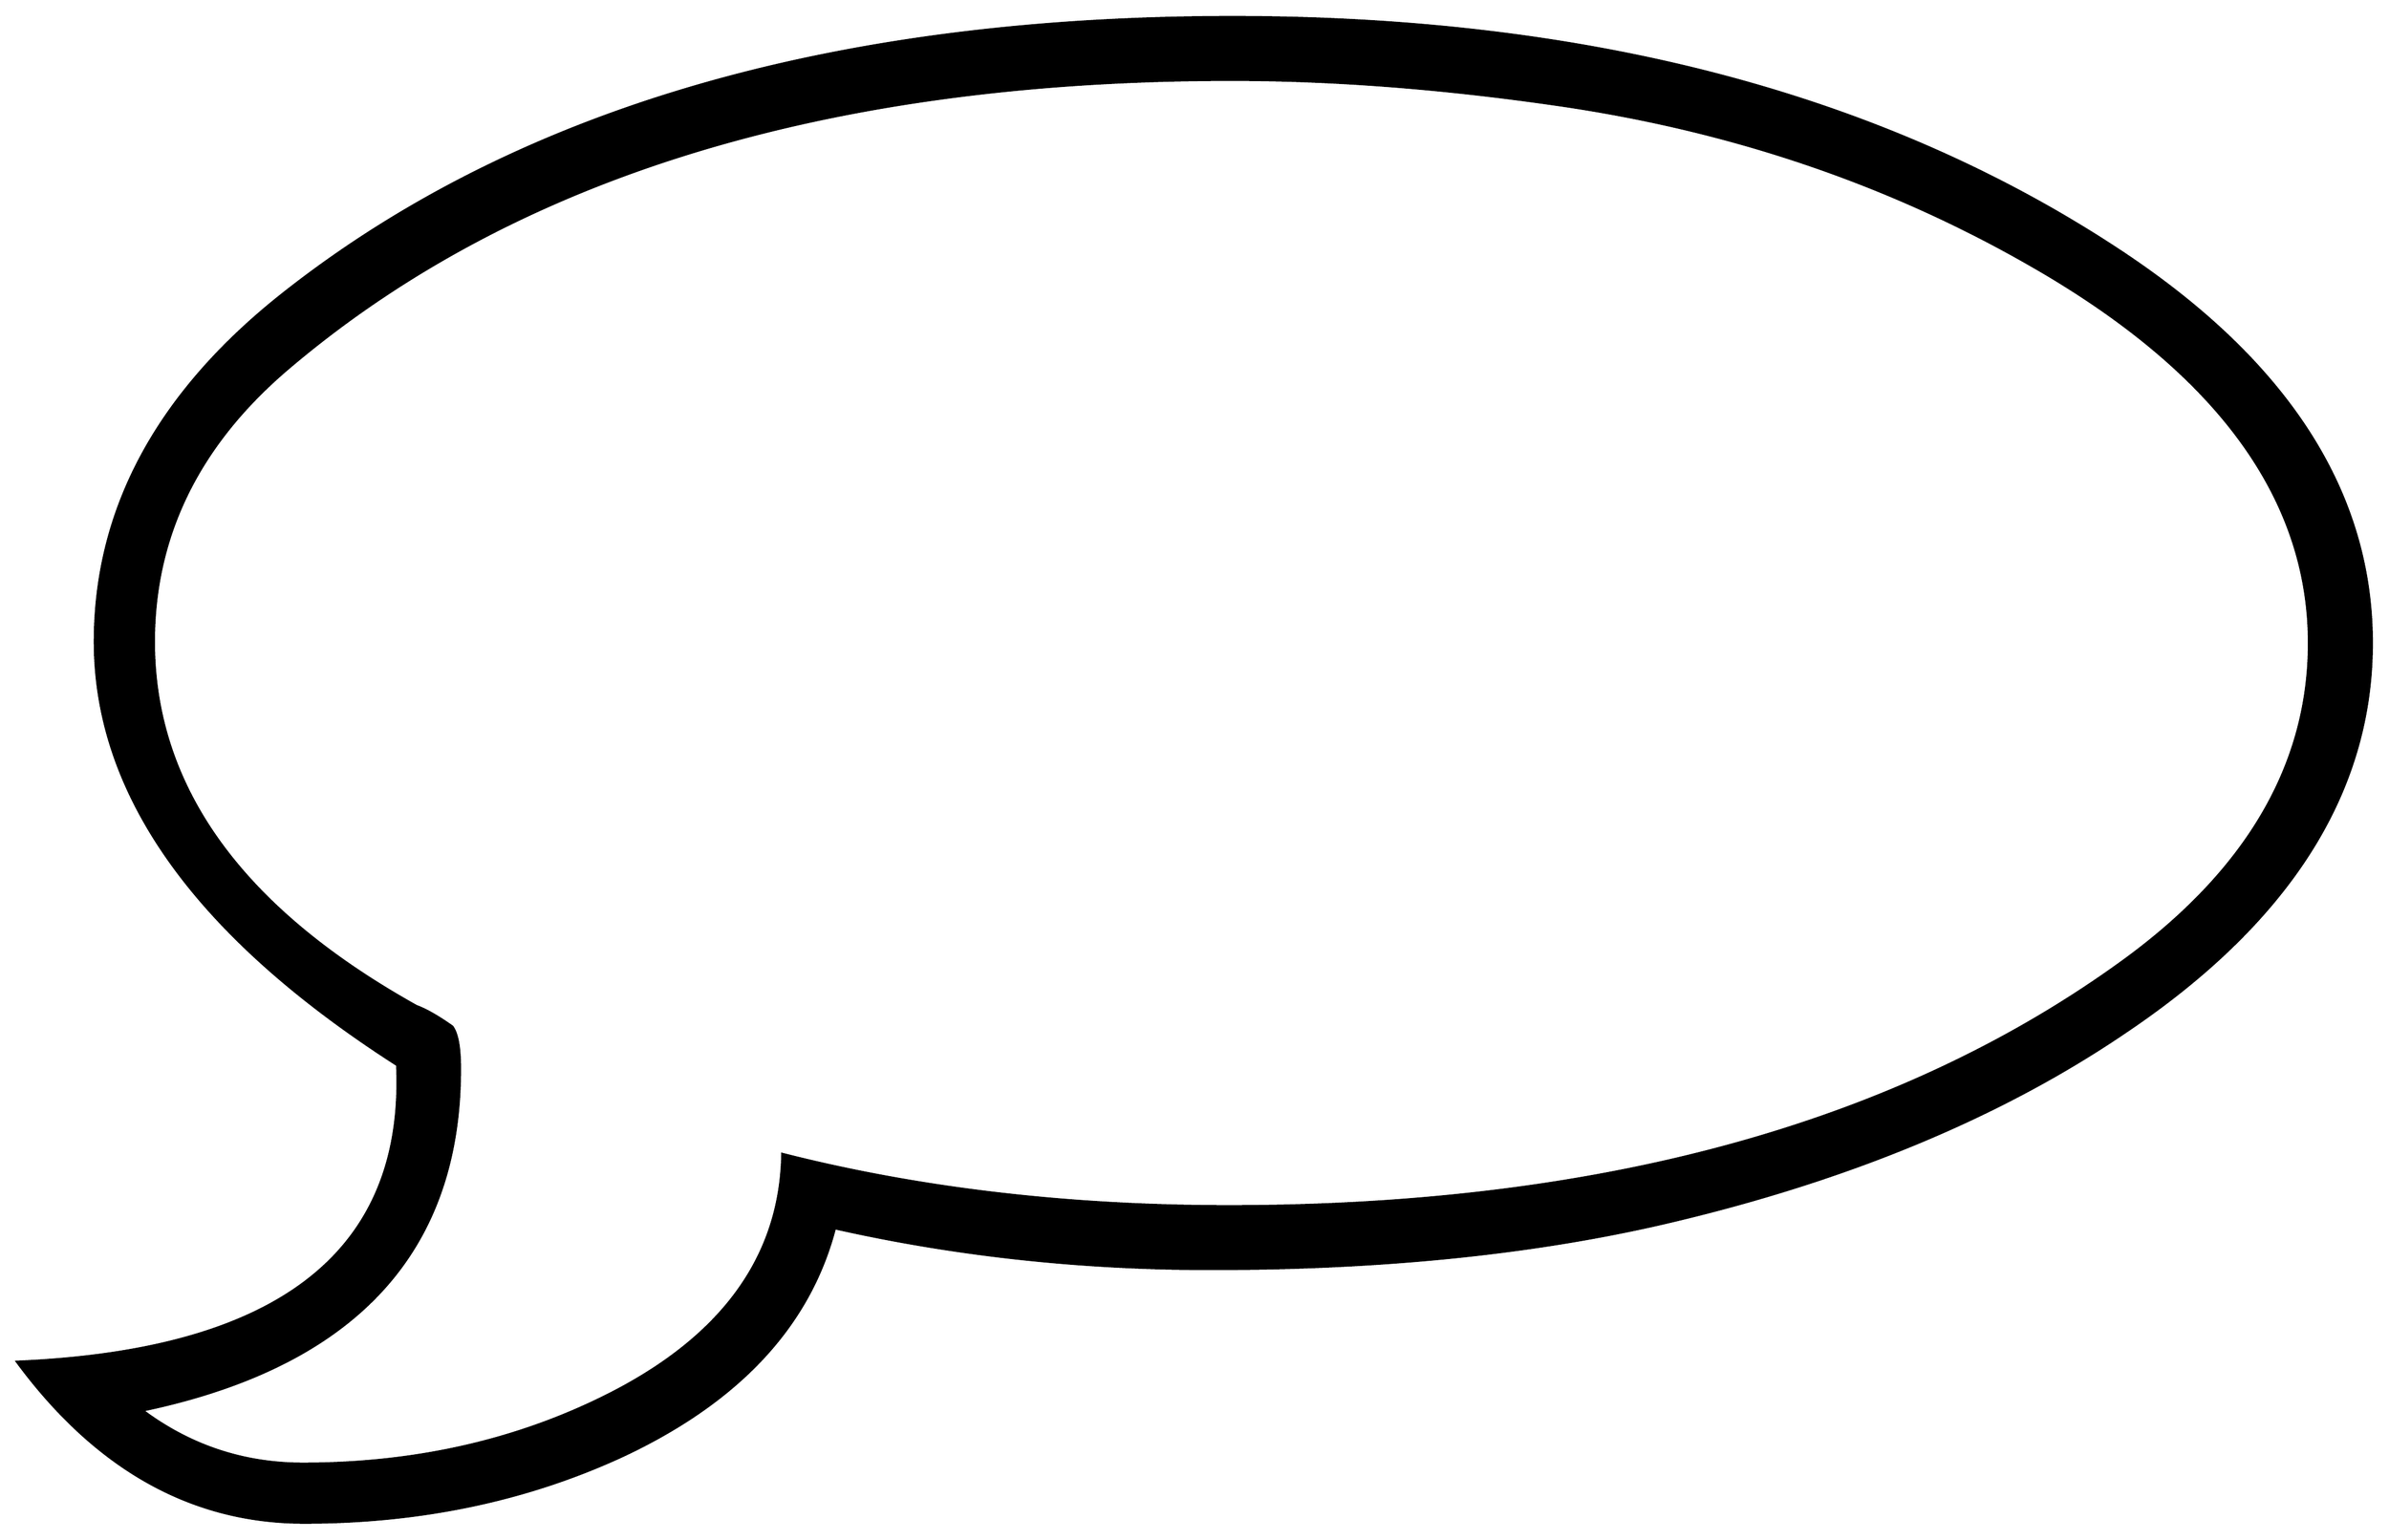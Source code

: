 


\begin{tikzpicture}[y=0.80pt, x=0.80pt, yscale=-1.0, xscale=1.0, inner sep=0pt, outer sep=0pt]
\begin{scope}[shift={(100.0,1714.0)},nonzero rule]
  \path[draw=.,fill=.,line width=1.600pt] (1947.0,-690.0) ..
    controls (1947.0,-573.333) and (1882.667,-471.667) ..
    (1754.0,-385.0) .. controls (1658.0,-319.667) and
    (1540.333,-270.333) .. (1401.0,-237.0) .. controls
    (1295.667,-211.667) and (1174.333,-199.0) .. (1037.0,-199.0) ..
    controls (935.0,-199.0) and (836.667,-209.667) .. (742.0,-231.0)
    .. controls (722.0,-154.333) and (666.333,-94.667) ..
    (575.0,-52.0) .. controls (499.667,-17.333) and (416.667,-0.0) ..
    (326.0,0.0) .. controls (238.0,0.0) and (163.0,-42.0) ..
    (101.0,-126.0) .. controls (306.333,-134.667) and (405.667,-212.333)
    .. (399.0,-359.0) .. controls (241.0,-460.333) and
    (162.0,-571.0) .. (162.0,-691.0) .. controls (162.0,-794.333)
    and (210.333,-884.667) .. (307.0,-962.0) .. controls
    (490.333,-1108.0) and (739.333,-1181.0) .. (1054.0,-1181.0) ..
    controls (1334.0,-1181.0) and (1566.667,-1119.333) ..
    (1752.0,-996.0) .. controls (1882.0,-909.333) and
    (1947.0,-807.333) .. (1947.0,-690.0) -- cycle(1898.0,-690.0)
    .. controls (1898.0,-804.667) and (1825.0,-903.667) ..
    (1679.0,-987.0) .. controls (1566.333,-1051.667) and
    (1441.333,-1093.667) .. (1304.0,-1113.0) .. controls
    (1215.333,-1125.667) and (1131.667,-1132.0) .. (1053.0,-1132.0) ..
    controls (738.333,-1132.0) and (492.333,-1057.0) ..
    (315.0,-907.0) .. controls (243.667,-847.0) and (208.0,-775.0)
    .. (208.0,-691.0) .. controls (208.0,-577.0) and
    (276.667,-481.667) .. (414.0,-405.0) .. controls (421.333,-402.333)
    and (430.667,-397.0) .. (442.0,-389.0) .. controls
    (446.0,-383.667) and (448.0,-372.667) .. (448.0,-356.0) ..
    controls (448.0,-212.0) and (365.0,-122.667) .. (199.0,-88.0)
    .. controls (236.333,-60.0) and (278.333,-46.0) .. (325.0,-46.0)
    .. controls (413.667,-46.0) and (494.0,-64.333) ..
    (566.0,-101.0) .. controls (654.667,-146.333) and (699.667,-209.0)
    .. (701.0,-289.0) .. controls (808.333,-261.667) and
    (925.0,-248.0) .. (1051.0,-248.0) .. controls
    (1342.333,-248.0) and (1576.333,-312.333) .. (1753.0,-441.0) ..
    controls (1849.667,-511.667) and (1898.0,-594.667) ..
    (1898.0,-690.0) -- cycle;
\end{scope}

\end{tikzpicture}

